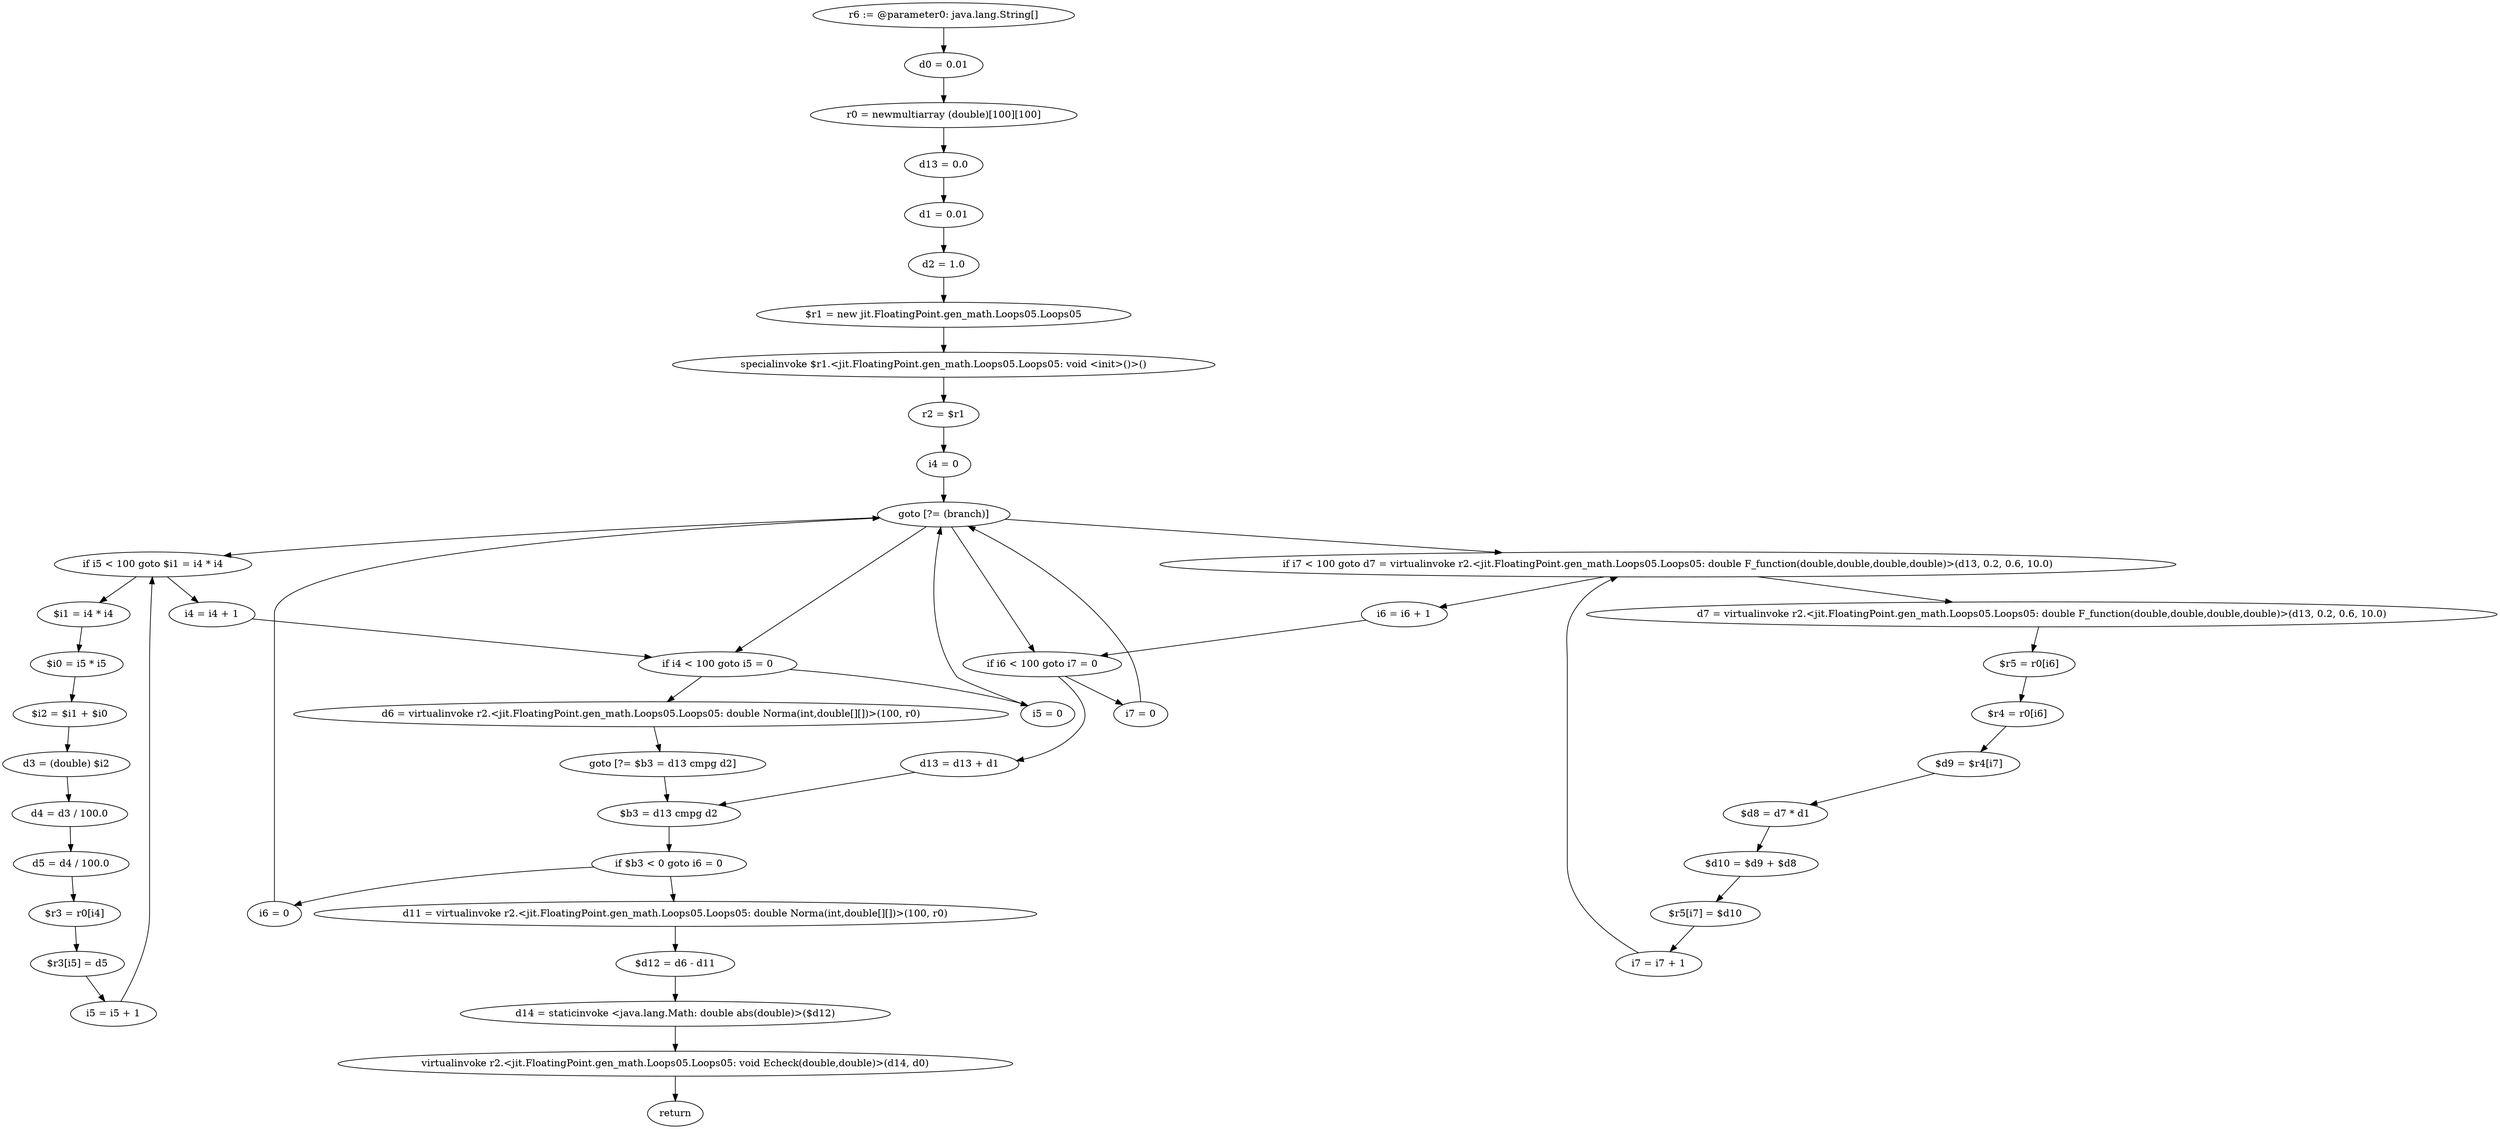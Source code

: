 digraph "unitGraph" {
    "r6 := @parameter0: java.lang.String[]"
    "d0 = 0.01"
    "r0 = newmultiarray (double)[100][100]"
    "d13 = 0.0"
    "d1 = 0.01"
    "d2 = 1.0"
    "$r1 = new jit.FloatingPoint.gen_math.Loops05.Loops05"
    "specialinvoke $r1.<jit.FloatingPoint.gen_math.Loops05.Loops05: void <init>()>()"
    "r2 = $r1"
    "i4 = 0"
    "goto [?= (branch)]"
    "i5 = 0"
    "$i1 = i4 * i4"
    "$i0 = i5 * i5"
    "$i2 = $i1 + $i0"
    "d3 = (double) $i2"
    "d4 = d3 / 100.0"
    "d5 = d4 / 100.0"
    "$r3 = r0[i4]"
    "$r3[i5] = d5"
    "i5 = i5 + 1"
    "if i5 < 100 goto $i1 = i4 * i4"
    "i4 = i4 + 1"
    "if i4 < 100 goto i5 = 0"
    "d6 = virtualinvoke r2.<jit.FloatingPoint.gen_math.Loops05.Loops05: double Norma(int,double[][])>(100, r0)"
    "goto [?= $b3 = d13 cmpg d2]"
    "i6 = 0"
    "i7 = 0"
    "d7 = virtualinvoke r2.<jit.FloatingPoint.gen_math.Loops05.Loops05: double F_function(double,double,double,double)>(d13, 0.2, 0.6, 10.0)"
    "$r5 = r0[i6]"
    "$r4 = r0[i6]"
    "$d9 = $r4[i7]"
    "$d8 = d7 * d1"
    "$d10 = $d9 + $d8"
    "$r5[i7] = $d10"
    "i7 = i7 + 1"
    "if i7 < 100 goto d7 = virtualinvoke r2.<jit.FloatingPoint.gen_math.Loops05.Loops05: double F_function(double,double,double,double)>(d13, 0.2, 0.6, 10.0)"
    "i6 = i6 + 1"
    "if i6 < 100 goto i7 = 0"
    "d13 = d13 + d1"
    "$b3 = d13 cmpg d2"
    "if $b3 < 0 goto i6 = 0"
    "d11 = virtualinvoke r2.<jit.FloatingPoint.gen_math.Loops05.Loops05: double Norma(int,double[][])>(100, r0)"
    "$d12 = d6 - d11"
    "d14 = staticinvoke <java.lang.Math: double abs(double)>($d12)"
    "virtualinvoke r2.<jit.FloatingPoint.gen_math.Loops05.Loops05: void Echeck(double,double)>(d14, d0)"
    "return"
    "r6 := @parameter0: java.lang.String[]"->"d0 = 0.01";
    "d0 = 0.01"->"r0 = newmultiarray (double)[100][100]";
    "r0 = newmultiarray (double)[100][100]"->"d13 = 0.0";
    "d13 = 0.0"->"d1 = 0.01";
    "d1 = 0.01"->"d2 = 1.0";
    "d2 = 1.0"->"$r1 = new jit.FloatingPoint.gen_math.Loops05.Loops05";
    "$r1 = new jit.FloatingPoint.gen_math.Loops05.Loops05"->"specialinvoke $r1.<jit.FloatingPoint.gen_math.Loops05.Loops05: void <init>()>()";
    "specialinvoke $r1.<jit.FloatingPoint.gen_math.Loops05.Loops05: void <init>()>()"->"r2 = $r1";
    "r2 = $r1"->"i4 = 0";
    "i4 = 0"->"goto [?= (branch)]";
    "goto [?= (branch)]"->"if i4 < 100 goto i5 = 0";
    "i5 = 0"->"goto [?= (branch)]";
    "goto [?= (branch)]"->"if i5 < 100 goto $i1 = i4 * i4";
    "$i1 = i4 * i4"->"$i0 = i5 * i5";
    "$i0 = i5 * i5"->"$i2 = $i1 + $i0";
    "$i2 = $i1 + $i0"->"d3 = (double) $i2";
    "d3 = (double) $i2"->"d4 = d3 / 100.0";
    "d4 = d3 / 100.0"->"d5 = d4 / 100.0";
    "d5 = d4 / 100.0"->"$r3 = r0[i4]";
    "$r3 = r0[i4]"->"$r3[i5] = d5";
    "$r3[i5] = d5"->"i5 = i5 + 1";
    "i5 = i5 + 1"->"if i5 < 100 goto $i1 = i4 * i4";
    "if i5 < 100 goto $i1 = i4 * i4"->"i4 = i4 + 1";
    "if i5 < 100 goto $i1 = i4 * i4"->"$i1 = i4 * i4";
    "i4 = i4 + 1"->"if i4 < 100 goto i5 = 0";
    "if i4 < 100 goto i5 = 0"->"d6 = virtualinvoke r2.<jit.FloatingPoint.gen_math.Loops05.Loops05: double Norma(int,double[][])>(100, r0)";
    "if i4 < 100 goto i5 = 0"->"i5 = 0";
    "d6 = virtualinvoke r2.<jit.FloatingPoint.gen_math.Loops05.Loops05: double Norma(int,double[][])>(100, r0)"->"goto [?= $b3 = d13 cmpg d2]";
    "goto [?= $b3 = d13 cmpg d2]"->"$b3 = d13 cmpg d2";
    "i6 = 0"->"goto [?= (branch)]";
    "goto [?= (branch)]"->"if i6 < 100 goto i7 = 0";
    "i7 = 0"->"goto [?= (branch)]";
    "goto [?= (branch)]"->"if i7 < 100 goto d7 = virtualinvoke r2.<jit.FloatingPoint.gen_math.Loops05.Loops05: double F_function(double,double,double,double)>(d13, 0.2, 0.6, 10.0)";
    "d7 = virtualinvoke r2.<jit.FloatingPoint.gen_math.Loops05.Loops05: double F_function(double,double,double,double)>(d13, 0.2, 0.6, 10.0)"->"$r5 = r0[i6]";
    "$r5 = r0[i6]"->"$r4 = r0[i6]";
    "$r4 = r0[i6]"->"$d9 = $r4[i7]";
    "$d9 = $r4[i7]"->"$d8 = d7 * d1";
    "$d8 = d7 * d1"->"$d10 = $d9 + $d8";
    "$d10 = $d9 + $d8"->"$r5[i7] = $d10";
    "$r5[i7] = $d10"->"i7 = i7 + 1";
    "i7 = i7 + 1"->"if i7 < 100 goto d7 = virtualinvoke r2.<jit.FloatingPoint.gen_math.Loops05.Loops05: double F_function(double,double,double,double)>(d13, 0.2, 0.6, 10.0)";
    "if i7 < 100 goto d7 = virtualinvoke r2.<jit.FloatingPoint.gen_math.Loops05.Loops05: double F_function(double,double,double,double)>(d13, 0.2, 0.6, 10.0)"->"i6 = i6 + 1";
    "if i7 < 100 goto d7 = virtualinvoke r2.<jit.FloatingPoint.gen_math.Loops05.Loops05: double F_function(double,double,double,double)>(d13, 0.2, 0.6, 10.0)"->"d7 = virtualinvoke r2.<jit.FloatingPoint.gen_math.Loops05.Loops05: double F_function(double,double,double,double)>(d13, 0.2, 0.6, 10.0)";
    "i6 = i6 + 1"->"if i6 < 100 goto i7 = 0";
    "if i6 < 100 goto i7 = 0"->"d13 = d13 + d1";
    "if i6 < 100 goto i7 = 0"->"i7 = 0";
    "d13 = d13 + d1"->"$b3 = d13 cmpg d2";
    "$b3 = d13 cmpg d2"->"if $b3 < 0 goto i6 = 0";
    "if $b3 < 0 goto i6 = 0"->"d11 = virtualinvoke r2.<jit.FloatingPoint.gen_math.Loops05.Loops05: double Norma(int,double[][])>(100, r0)";
    "if $b3 < 0 goto i6 = 0"->"i6 = 0";
    "d11 = virtualinvoke r2.<jit.FloatingPoint.gen_math.Loops05.Loops05: double Norma(int,double[][])>(100, r0)"->"$d12 = d6 - d11";
    "$d12 = d6 - d11"->"d14 = staticinvoke <java.lang.Math: double abs(double)>($d12)";
    "d14 = staticinvoke <java.lang.Math: double abs(double)>($d12)"->"virtualinvoke r2.<jit.FloatingPoint.gen_math.Loops05.Loops05: void Echeck(double,double)>(d14, d0)";
    "virtualinvoke r2.<jit.FloatingPoint.gen_math.Loops05.Loops05: void Echeck(double,double)>(d14, d0)"->"return";
}

